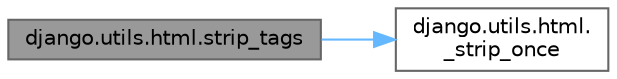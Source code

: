 digraph "django.utils.html.strip_tags"
{
 // LATEX_PDF_SIZE
  bgcolor="transparent";
  edge [fontname=Helvetica,fontsize=10,labelfontname=Helvetica,labelfontsize=10];
  node [fontname=Helvetica,fontsize=10,shape=box,height=0.2,width=0.4];
  rankdir="LR";
  Node1 [id="Node000001",label="django.utils.html.strip_tags",height=0.2,width=0.4,color="gray40", fillcolor="grey60", style="filled", fontcolor="black",tooltip=" "];
  Node1 -> Node2 [id="edge1_Node000001_Node000002",color="steelblue1",style="solid",tooltip=" "];
  Node2 [id="Node000002",label="django.utils.html.\l_strip_once",height=0.2,width=0.4,color="grey40", fillcolor="white", style="filled",URL="$namespacedjango_1_1utils_1_1html.html#ac7d0e03da78b7719ad258f0c58a1e52a",tooltip=" "];
}
